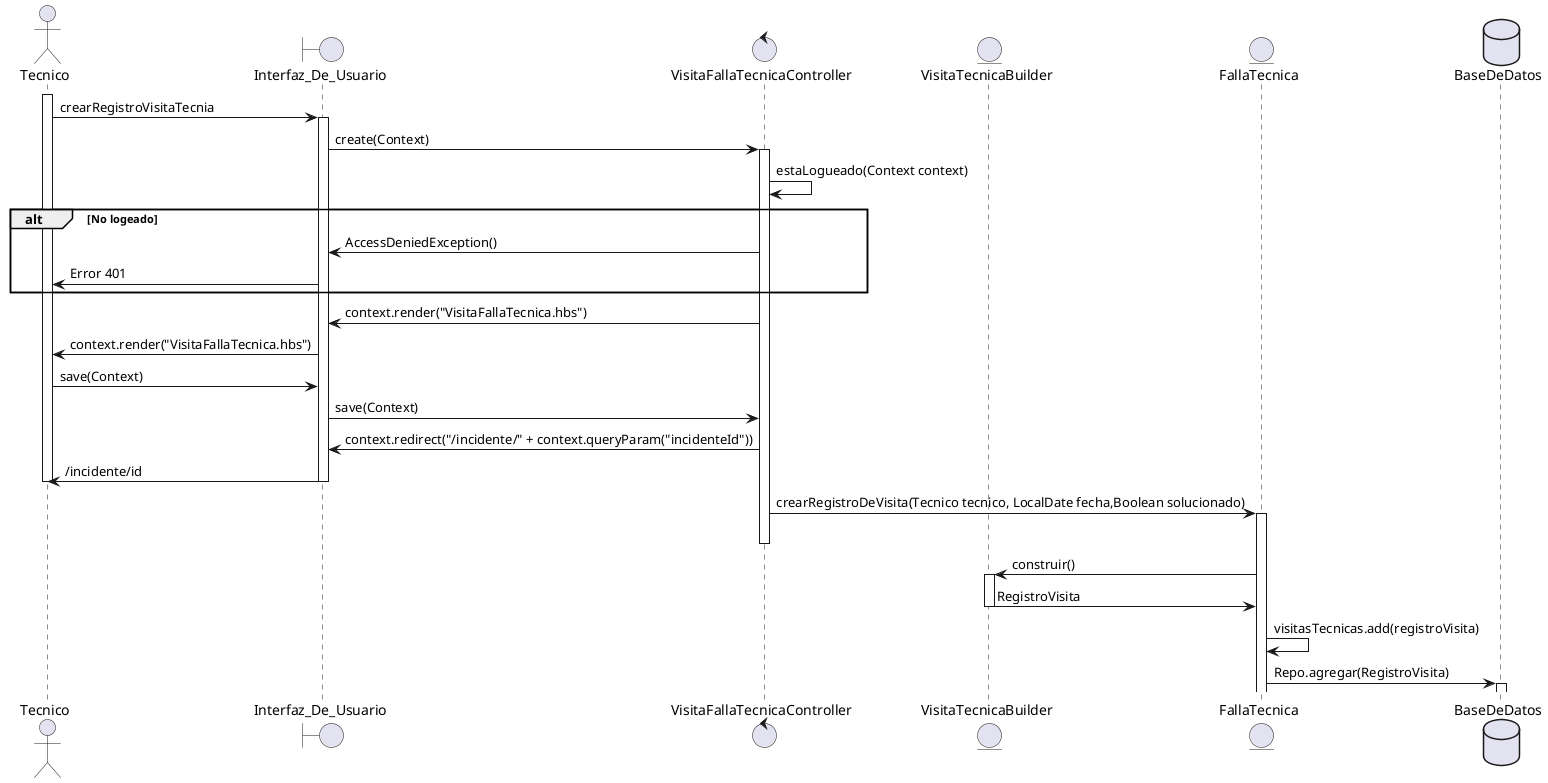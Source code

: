 @startuml Registro Visita Tecnica

actor Tecnico
boundary Interfaz_De_Usuario
control VisitaFallaTecnicaController
entity VisitaTecnicaBuilder
entity FallaTecnica
database BaseDeDatos


activate Tecnico
Tecnico->Interfaz_De_Usuario: crearRegistroVisitaTecnia
activate Interfaz_De_Usuario
Interfaz_De_Usuario -> VisitaFallaTecnicaController: create(Context)
activate VisitaFallaTecnicaController
VisitaFallaTecnicaController->VisitaFallaTecnicaController: estaLogueado(Context context)


alt No logeado
    VisitaFallaTecnicaController->Interfaz_De_Usuario: AccessDeniedException()
    Interfaz_De_Usuario->Tecnico: Error 401
end

VisitaFallaTecnicaController -> Interfaz_De_Usuario: context.render("VisitaFallaTecnica.hbs")
Interfaz_De_Usuario -> Tecnico: context.render("VisitaFallaTecnica.hbs")

Tecnico -> Interfaz_De_Usuario: save(Context) 
Interfaz_De_Usuario -> VisitaFallaTecnicaController: save(Context)
VisitaFallaTecnicaController -> Interfaz_De_Usuario: context.redirect("/incidente/" + context.queryParam("incidenteId")) 
Interfaz_De_Usuario -> Tecnico : /incidente/id
deactivate Interfaz_De_Usuario
deactivate Tecnico

VisitaFallaTecnicaController->FallaTecnica: crearRegistroDeVisita(Tecnico tecnico, LocalDate fecha,Boolean solucionado)
activate FallaTecnica
deactivate VisitaFallaTecnicaController
FallaTecnica->VisitaTecnicaBuilder: construir()
activate VisitaTecnicaBuilder
VisitaTecnicaBuilder-> FallaTecnica: RegistroVisita
deactivate VisitaTecnicaBuilder
FallaTecnica->FallaTecnica: visitasTecnicas.add(registroVisita)
FallaTecnica -> BaseDeDatos: Repo.agregar(RegistroVisita)
activate BaseDeDatos







@enduml